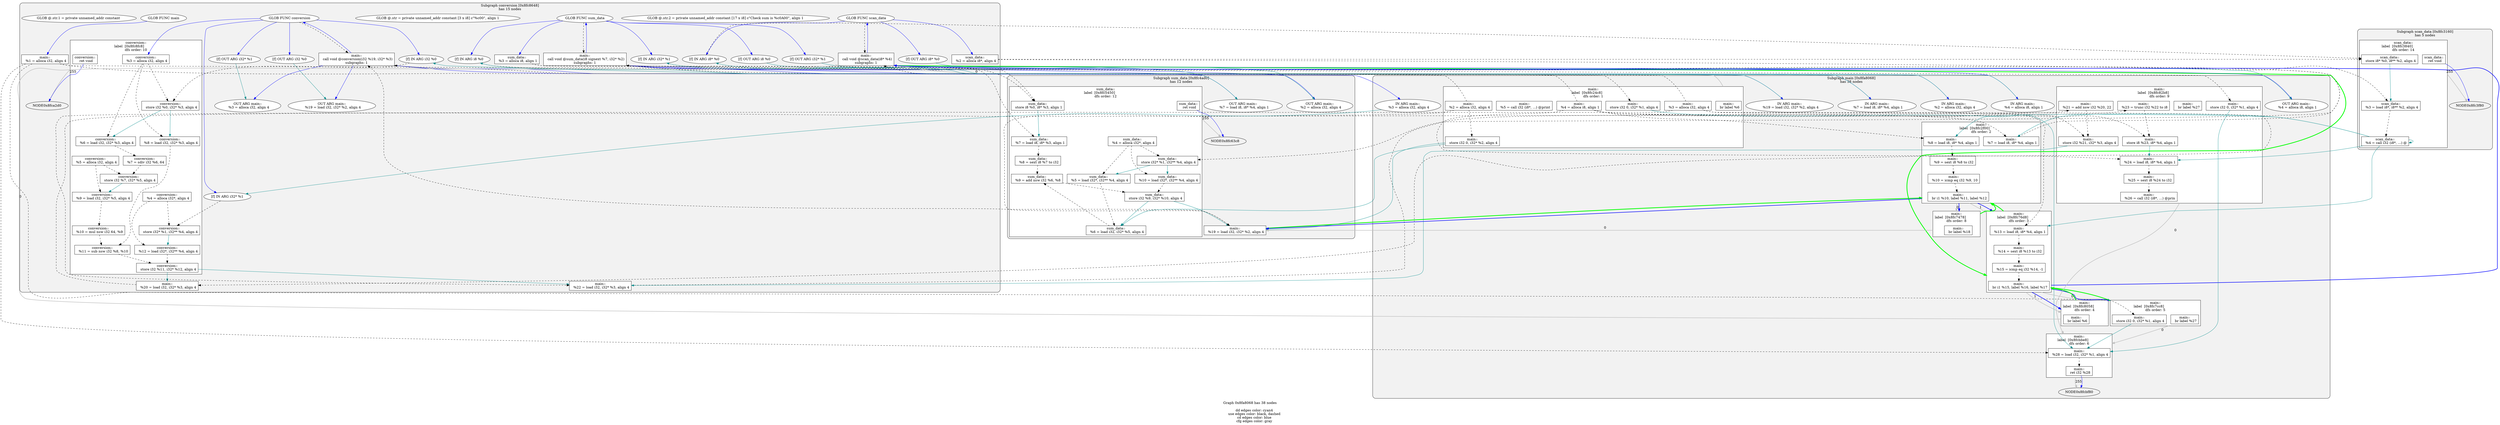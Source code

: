 digraph "DependenceGraph" {
	compound=true label="Graph 0x8fa8068 has 38 nodes\n
	dd edges color: cyan4
	use edges color: black, dashed
	cd edges color: blue
	cfg edges color: gray"

	/* subgraph 0x8fc8648 nodes */
	subgraph cluster_0x8fc8648 {
		style="filled, rounded" fillcolor=gray95
		label="Subgraph conversion [0x8fc8648]\nhas 15 nodes
"
		NODE0x8fc8a88 [label="[f] IN ARG i32 %0" style=filled fillcolor=white]
		/* -- node 0x8faa760
		 * ------------------------------------------- */
		/* DD edges */
		/* USE edges */
		NODE0x8fc8a88 -> NODE0x8fc9468 [color="black" rank=max style="dashed"]
		/* CD edges */
		/* ID edges */
		NODE0x8fc8b88 [label="[f] OUT ARG i32 %0" style=filled fillcolor=white]
		/* -- node 0x8faa760
		 * ------------------------------------------- */
		/* DD edges */
		NODE0x8fc8b88 -> NODE0x8fca958 [color="cyan4" rank=max]
		/* USE edges */
		/* CD edges */
		/* ID edges */
		NODE0x8fc8d28 [label="[f] IN ARG i32* %1" style=filled fillcolor=white]
		/* -- node 0x8faa778
		 * ------------------------------------------- */
		/* DD edges */
		/* USE edges */
		NODE0x8fc8d28 -> NODE0x8fc9598 [color="black" rank=max style="dashed"]
		/* CD edges */
		/* ID edges */
		NODE0x8fc8e28 [label="[f] OUT ARG i32* %1" style=filled fillcolor=white]
		/* -- node 0x8faa778
		 * ------------------------------------------- */
		/* DD edges */
		NODE0x8fc8e28 -> NODE0x8fcac58 [color="cyan4" rank=max]
		/* USE edges */
		/* CD edges */
		/* ID edges */
		/* Basic Block conversion::
label  [0x8fc8fc8] */
		subgraph cluster_bb_0x8fc8fc8 {
			style=filled fillcolor=white
			label="conversion::
label  [0x8fc8fc8]		\ndfs order: 10"
			NODE0x8fc90d8 [shape=rect label="0x8faa814"]
			NODE0x8fc9208 [shape=rect label="0x8faa84c"]
			NODE0x8fc9338 [shape=rect label="0x8faa884"]
			NODE0x8fc9468 [shape=rect label="0x8faa8c8"]
			NODE0x8fc9598 [shape=rect label="0x8faa908"]
			NODE0x8fc96c8 [shape=rect label="0x8faa93c"]
			NODE0x8fc97f8 [shape=rect label="0x8faa980"]
			NODE0x8fc9928 [shape=rect label="0x8faa9c0"]
			NODE0x8fc9a58 [shape=rect label="0x8faa9f4"]
			NODE0x8fc9b88 [shape=rect label="0x8faaa2c"]
			NODE0x8fc9cb8 [shape=rect label="0x8faaa70"]
			NODE0x8fc9de8 [shape=rect label="0x8faaab0"]
			NODE0x8fc9f18 [shape=rect label="0x8faaae4"]
			NODE0x8fca048 [shape=rect label="0x8faab28"]
			NODE0x8fca178 [shape=rect label="0x8faa7c0"]
		} /* cluster_bb_0x8fc8fc8 */

	NODE0x8fca178 -> NODE0x8fca2d0 [penwidth=2 label="255"  ltail=cluster_bb_0x8fc8fc8  lhead=cluster_bb_0x8fca3d0  color="gray"]
		NODE0x8fca178 [label="conversion::
  ret void" style=filled fillcolor=white]
		/* -- node 0x8faa7c0
		 * ------------------------------------------- */
		/* DD edges */
		/* USE edges */
		/* CD edges */
		NODE0x8fca178 -> NODE0x8fca2d0 [color="blue"]
		/* ID edges */
		NODE0x8fc90d8 [label="conversion::
  %3 = alloca i32, align 4" style=filled fillcolor=white]
		/* -- node 0x8faa814
		 * ------------------------------------------- */
		/* DD edges */
		/* USE edges */
		NODE0x8fc90d8 -> NODE0x8fc9468 [color="black" rank=max style="dashed"]
		NODE0x8fc90d8 -> NODE0x8fc96c8 [color="black" rank=max style="dashed"]
		NODE0x8fc90d8 -> NODE0x8fc9a58 [color="black" rank=max style="dashed"]
		/* CD edges */
		/* ID edges */
		NODE0x8fc9208 [label="conversion::
  %4 = alloca i32*, align 4" style=filled fillcolor=white]
		/* -- node 0x8faa84c
		 * ------------------------------------------- */
		/* DD edges */
		/* USE edges */
		NODE0x8fc9208 -> NODE0x8fc9598 [color="black" rank=max style="dashed"]
		NODE0x8fc9208 -> NODE0x8fc9f18 [color="black" rank=max style="dashed"]
		/* CD edges */
		/* ID edges */
		NODE0x8fc9338 [label="conversion::
  %5 = alloca i32, align 4" style=filled fillcolor=white]
		/* -- node 0x8faa884
		 * ------------------------------------------- */
		/* DD edges */
		/* USE edges */
		NODE0x8fc9338 -> NODE0x8fc9928 [color="black" rank=max style="dashed"]
		NODE0x8fc9338 -> NODE0x8fc9b88 [color="black" rank=max style="dashed"]
		/* CD edges */
		/* ID edges */
		NODE0x8fc9468 [label="conversion::
  store i32 %0, i32* %3, align 4" style=filled fillcolor=white]
		/* -- node 0x8faa8c8
		 * ------------------------------------------- */
		/* DD edges */
		NODE0x8fc9468 -> NODE0x8fc96c8 [color="cyan4" rank=max]
		NODE0x8fc9468 -> NODE0x8fc9a58 [color="cyan4" rank=max]
		/* USE edges */
		/* CD edges */
		/* ID edges */
		NODE0x8fc9598 [label="conversion::
  store i32* %1, i32** %4, align 4" style=filled fillcolor=white]
		/* -- node 0x8faa908
		 * ------------------------------------------- */
		/* DD edges */
		NODE0x8fc9598 -> NODE0x8fc9f18 [color="cyan4" rank=max]
		/* USE edges */
		/* CD edges */
		/* ID edges */
		NODE0x8fc96c8 [label="conversion::
  %6 = load i32, i32* %3, align 4" style=filled fillcolor=white]
		/* -- node 0x8faa93c
		 * ------------------------------------------- */
		/* DD edges */
		/* USE edges */
		NODE0x8fc96c8 -> NODE0x8fc97f8 [color="black" rank=max style="dashed"]
		/* CD edges */
		/* ID edges */
		NODE0x8fc97f8 [label="conversion::
  %7 = sdiv i32 %6, 64" style=filled fillcolor=white]
		/* -- node 0x8faa980
		 * ------------------------------------------- */
		/* DD edges */
		/* USE edges */
		NODE0x8fc97f8 -> NODE0x8fc9928 [color="black" rank=max style="dashed"]
		/* CD edges */
		/* ID edges */
		NODE0x8fc9928 [label="conversion::
  store i32 %7, i32* %5, align 4" style=filled fillcolor=white]
		/* -- node 0x8faa9c0
		 * ------------------------------------------- */
		/* DD edges */
		NODE0x8fc9928 -> NODE0x8fc9b88 [color="cyan4" rank=max]
		/* USE edges */
		/* CD edges */
		/* ID edges */
		NODE0x8fc9a58 [label="conversion::
  %8 = load i32, i32* %3, align 4" style=filled fillcolor=white]
		/* -- node 0x8faa9f4
		 * ------------------------------------------- */
		/* DD edges */
		/* USE edges */
		NODE0x8fc9a58 -> NODE0x8fc9de8 [color="black" rank=max style="dashed"]
		/* CD edges */
		/* ID edges */
		NODE0x8fc9b88 [label="conversion::
  %9 = load i32, i32* %5, align 4" style=filled fillcolor=white]
		/* -- node 0x8faaa2c
		 * ------------------------------------------- */
		/* DD edges */
		/* USE edges */
		NODE0x8fc9b88 -> NODE0x8fc9cb8 [color="black" rank=max style="dashed"]
		/* CD edges */
		/* ID edges */
		NODE0x8fc9cb8 [label="conversion::
  %10 = mul nsw i32 64, %9" style=filled fillcolor=white]
		/* -- node 0x8faaa70
		 * ------------------------------------------- */
		/* DD edges */
		/* USE edges */
		NODE0x8fc9cb8 -> NODE0x8fc9de8 [color="black" rank=max style="dashed"]
		/* CD edges */
		/* ID edges */
		NODE0x8fc9de8 [label="conversion::
  %11 = sub nsw i32 %8, %10" style=filled fillcolor=white]
		/* -- node 0x8faaab0
		 * ------------------------------------------- */
		/* DD edges */
		/* USE edges */
		NODE0x8fc9de8 -> NODE0x8fca048 [color="black" rank=max style="dashed"]
		/* CD edges */
		/* ID edges */
		NODE0x8fc9f18 [label="conversion::
  %12 = load i32*, i32** %4, align 4" style=filled fillcolor=white]
		/* -- node 0x8faaae4
		 * ------------------------------------------- */
		/* DD edges */
		/* USE edges */
		NODE0x8fc9f18 -> NODE0x8fca048 [color="black" rank=max style="dashed"]
		/* CD edges */
		/* ID edges */
		NODE0x8fca048 [label="conversion::
  store i32 %11, i32* %12, align 4" style=filled fillcolor=white]
		/* -- node 0x8faab28
		 * ------------------------------------------- */
		/* DD edges */
		NODE0x8fca048 -> NODE0x8fcaea0 [color="cyan4" rank=max]
		NODE0x8fca048 -> NODE0x8fcb230 [color="cyan4" rank=max]
		/* USE edges */
		/* CD edges */
		/* ID edges */
		NODE0x8fc8720 [label="GLOB FUNC conversion" style=filled fillcolor=white]
		/* -- node 0x8fa3a44
		 * ------------------------------------------- */
		/* DD edges */
		/* USE edges */
		NODE0x8fc8720 -> NODE0x8fc84f8 [color="black" rank=max style="dashed"]
		/* CD edges */
		NODE0x8fc8720 -> NODE0x8fc8a88 [color="blue"]
		NODE0x8fc8720 -> NODE0x8fc8b88 [color="blue"]
		NODE0x8fc8720 -> NODE0x8fc8d28 [color="blue"]
		NODE0x8fc8720 -> NODE0x8fc8e28 [color="blue"]
		NODE0x8fc8720 -> NODE0x8fc90d8 [color="blue"]
		/* ID edges */
		NODE0x8fc22c8 [label="GLOB @.str.2 = private unnamed_addr constant [17 x i8] c\"Check sum is %c\0A\00\", align 1" style=filled fillcolor=white]
		/* -- node 0x8fa5dac
		 * ------------------------------------------- */
		/* DD edges */
		/* USE edges */
		/* CD edges */
		/* ID edges */
		NODE0x8fc4ba8 [label="GLOB FUNC sum_data" style=filled fillcolor=white]
		/* -- node 0x8fa60bc
		 * ------------------------------------------- */
		/* DD edges */
		/* USE edges */
		NODE0x8fc4ba8 -> NODE0x8fc4980 [color="black" rank=max style="dashed"]
		/* CD edges */
		NODE0x8fc4ba8 -> NODE0x8fc4f10 [color="blue"]
		NODE0x8fc4ba8 -> NODE0x8fc5010 [color="blue"]
		NODE0x8fc4ba8 -> NODE0x8fc51b0 [color="blue"]
		NODE0x8fc4ba8 -> NODE0x8fc52b0 [color="blue"]
		NODE0x8fc4ba8 -> NODE0x8fc5560 [color="blue"]
		/* ID edges */
		NODE0x8fc1b60 [label="GLOB @.str = private unnamed_addr constant [3 x i8] c\"%c\00\", align 1" style=filled fillcolor=white]
		/* -- node 0x8fa616c
		 * ------------------------------------------- */
		/* DD edges */
		/* USE edges */
		/* CD edges */
		/* ID edges */
		NODE0x8fc23c8 [label="GLOB FUNC main" style=filled fillcolor=white]
		/* -- node 0x8fa7e0c
		 * ------------------------------------------- */
		/* DD edges */
		/* USE edges */
		/* CD edges */
		NODE0x8fc23c8 -> NODE0x8fc25d8 [color="blue"]
		/* ID edges */
		NODE0x8fc3238 [label="GLOB FUNC scan_data" style=filled fillcolor=white]
		/* -- node 0x8fa7fac
		 * ------------------------------------------- */
		/* DD edges */
		/* USE edges */
		NODE0x8fc3238 -> NODE0x8fc3010 [color="black" rank=max style="dashed"]
		/* CD edges */
		NODE0x8fc3238 -> NODE0x8fc35a0 [color="blue"]
		NODE0x8fc3238 -> NODE0x8fc36a0 [color="blue"]
		NODE0x8fc3238 -> NODE0x8fc3950 [color="blue"]
		/* ID edges */
		NODE0x8fc21c8 [label="GLOB @.str.1 = private unnamed_addr constant " style=filled fillcolor=white]
		/* -- node 0x8fa8dbc
		 * ------------------------------------------- */
		/* DD edges */
		/* USE edges */
		/* CD edges */
		/* ID edges */
	}
	/* subgraph 0x8fc4ad0 nodes */
	subgraph cluster_0x8fc4ad0 {
		style="filled, rounded" fillcolor=gray95
		label="Subgraph sum_data [0x8fc4ad0]\nhas 12 nodes
"
		NODE0x8fc4f10 [label="[f] IN ARG i8 %0" style=filled fillcolor=white]
		/* -- node 0x8fa9dd8
		 * ------------------------------------------- */
		/* DD edges */
		/* USE edges */
		NODE0x8fc4f10 -> NODE0x8fc57c0 [color="black" rank=max style="dashed"]
		/* CD edges */
		/* ID edges */
		NODE0x8fc5010 [label="[f] OUT ARG i8 %0" style=filled fillcolor=white]
		/* -- node 0x8fa9dd8
		 * ------------------------------------------- */
		/* DD edges */
		NODE0x8fc5010 -> NODE0x8fc6a50 [color="cyan4" rank=max]
		/* USE edges */
		/* CD edges */
		/* ID edges */
		NODE0x8fc51b0 [label="[f] IN ARG i32* %1" style=filled fillcolor=white]
		/* -- node 0x8fa9df0
		 * ------------------------------------------- */
		/* DD edges */
		/* USE edges */
		NODE0x8fc51b0 -> NODE0x8fc58f0 [color="black" rank=max style="dashed"]
		/* CD edges */
		/* ID edges */
		NODE0x8fc52b0 [label="[f] OUT ARG i32* %1" style=filled fillcolor=white]
		/* -- node 0x8fa9df0
		 * ------------------------------------------- */
		/* DD edges */
		NODE0x8fc52b0 -> NODE0x8fc6d50 [color="cyan4" rank=max]
		/* USE edges */
		/* CD edges */
		/* ID edges */
		/* Basic Block sum_data::
label  [0x8fc5450] */
		subgraph cluster_bb_0x8fc5450 {
			style=filled fillcolor=white
			label="sum_data::
label  [0x8fc5450]		\ndfs order: 12"
			NODE0x8fc5560 [shape=rect label="0x8fa9e44"]
			NODE0x8fc5690 [shape=rect label="0x8fa9e7c"]
			NODE0x8fc57c0 [shape=rect label="0x8faa570"]
			NODE0x8fc58f0 [shape=rect label="0x8faa5b0"]
			NODE0x8fc5a20 [shape=rect label="0x8faa5e4"]
			NODE0x8fc5b50 [shape=rect label="0x8faa61c"]
			NODE0x8fc5c80 [shape=rect label="0x8faa654"]
			NODE0x8fc5db0 [shape=rect label="0x8fa9eb4"]
			NODE0x8fc5ee0 [shape=rect label="0x8faa698"]
			NODE0x8fc6010 [shape=rect label="0x8faa6cc"]
			NODE0x8fc6140 [shape=rect label="0x8faa710"]
			NODE0x8fc6270 [shape=rect label="0x8faa738"]
		} /* cluster_bb_0x8fc5450 */

	NODE0x8fc6270 -> NODE0x8fc63c8 [penwidth=2 label="255"  ltail=cluster_bb_0x8fc5450  lhead=cluster_bb_0x8fc64c8  color="gray"]
		NODE0x8fc5560 [label="sum_data::
  %3 = alloca i8, align 1" style=filled fillcolor=white]
		/* -- node 0x8fa9e44
		 * ------------------------------------------- */
		/* DD edges */
		/* USE edges */
		NODE0x8fc5560 -> NODE0x8fc57c0 [color="black" rank=max style="dashed"]
		NODE0x8fc5560 -> NODE0x8fc5c80 [color="black" rank=max style="dashed"]
		/* CD edges */
		/* ID edges */
		NODE0x8fc5690 [label="sum_data::
  %4 = alloca i32*, align 4" style=filled fillcolor=white]
		/* -- node 0x8fa9e7c
		 * ------------------------------------------- */
		/* DD edges */
		/* USE edges */
		NODE0x8fc5690 -> NODE0x8fc58f0 [color="black" rank=max style="dashed"]
		NODE0x8fc5690 -> NODE0x8fc5a20 [color="black" rank=max style="dashed"]
		NODE0x8fc5690 -> NODE0x8fc6010 [color="black" rank=max style="dashed"]
		/* CD edges */
		/* ID edges */
		NODE0x8fc5db0 [label="sum_data::
  %8 = sext i8 %7 to i32" style=filled fillcolor=white]
		/* -- node 0x8fa9eb4
		 * ------------------------------------------- */
		/* DD edges */
		/* USE edges */
		NODE0x8fc5db0 -> NODE0x8fc5ee0 [color="black" rank=max style="dashed"]
		/* CD edges */
		/* ID edges */
		NODE0x8fc57c0 [label="sum_data::
  store i8 %0, i8* %3, align 1" style=filled fillcolor=white]
		/* -- node 0x8faa570
		 * ------------------------------------------- */
		/* DD edges */
		NODE0x8fc57c0 -> NODE0x8fc5c80 [color="cyan4" rank=max]
		/* USE edges */
		/* CD edges */
		/* ID edges */
		NODE0x8fc58f0 [label="sum_data::
  store i32* %1, i32** %4, align 4" style=filled fillcolor=white]
		/* -- node 0x8faa5b0
		 * ------------------------------------------- */
		/* DD edges */
		NODE0x8fc58f0 -> NODE0x8fc5a20 [color="cyan4" rank=max]
		NODE0x8fc58f0 -> NODE0x8fc6010 [color="cyan4" rank=max]
		/* USE edges */
		/* CD edges */
		/* ID edges */
		NODE0x8fc5a20 [label="sum_data::
  %5 = load i32*, i32** %4, align 4" style=filled fillcolor=white]
		/* -- node 0x8faa5e4
		 * ------------------------------------------- */
		/* DD edges */
		/* USE edges */
		NODE0x8fc5a20 -> NODE0x8fc5b50 [color="black" rank=max style="dashed"]
		/* CD edges */
		/* ID edges */
		NODE0x8fc5b50 [label="sum_data::
  %6 = load i32, i32* %5, align 4" style=filled fillcolor=white]
		/* -- node 0x8faa61c
		 * ------------------------------------------- */
		/* DD edges */
		/* USE edges */
		NODE0x8fc5b50 -> NODE0x8fc5ee0 [color="black" rank=max style="dashed"]
		/* CD edges */
		/* ID edges */
		NODE0x8fc5c80 [label="sum_data::
  %7 = load i8, i8* %3, align 1" style=filled fillcolor=white]
		/* -- node 0x8faa654
		 * ------------------------------------------- */
		/* DD edges */
		/* USE edges */
		NODE0x8fc5c80 -> NODE0x8fc5db0 [color="black" rank=max style="dashed"]
		/* CD edges */
		/* ID edges */
		NODE0x8fc5ee0 [label="sum_data::
  %9 = add nsw i32 %6, %8" style=filled fillcolor=white]
		/* -- node 0x8faa698
		 * ------------------------------------------- */
		/* DD edges */
		/* USE edges */
		NODE0x8fc5ee0 -> NODE0x8fc6140 [color="black" rank=max style="dashed"]
		/* CD edges */
		/* ID edges */
		NODE0x8fc6010 [label="sum_data::
  %10 = load i32*, i32** %4, align 4" style=filled fillcolor=white]
		/* -- node 0x8faa6cc
		 * ------------------------------------------- */
		/* DD edges */
		/* USE edges */
		NODE0x8fc6010 -> NODE0x8fc6140 [color="black" rank=max style="dashed"]
		/* CD edges */
		/* ID edges */
		NODE0x8fc6140 [label="sum_data::
  store i32 %9, i32* %10, align 4" style=filled fillcolor=white]
		/* -- node 0x8faa710
		 * ------------------------------------------- */
		/* DD edges */
		NODE0x8fc6140 -> NODE0x8fc5b50 [color="cyan4" rank=max]
		NODE0x8fc6140 -> NODE0x8fc83c8 [color="cyan4" rank=max]
		/* USE edges */
		/* CD edges */
		/* ID edges */
		NODE0x8fc6270 [label="sum_data::
  ret void" style=filled fillcolor=white]
		/* -- node 0x8faa738
		 * ------------------------------------------- */
		/* DD edges */
		/* USE edges */
		/* CD edges */
		NODE0x8fc6270 -> NODE0x8fc63c8 [color="blue"]
		/* ID edges */
	}
	/* subgraph 0x8fa8068 nodes */
	subgraph cluster_0x8fa8068 {
		style="filled, rounded" fillcolor=gray95
		label="Subgraph main [0x8fa8068]\nhas 38 nodes
"
		/* Basic Block main::
label  [0x8fc24c8] */
		subgraph cluster_bb_0x8fc24c8 {
			style=filled fillcolor=white
			label="main::
label  [0x8fc24c8]		\ndfs order: 1"
			NODE0x8fc25d8 [shape=rect label="0x8fa85bc"]
			NODE0x8fc26d8 [shape=rect label="0x8fa85f4"]
			NODE0x8fc27f8 [shape=rect label="0x8fa862c"]
			NODE0x8fc2918 [shape=rect label="0x8fa8664"]
			NODE0x8fc2a38 [shape=rect label="0x8fa86a8"]
			NODE0x8fc2b58 [shape=rect label="0x8fa86e8"]
			NODE0x8fc2c78 [shape=rect label="0x8fa8728"]
			NODE0x8fc2db0 [shape=rect label="0x8fa8764"]
		} /* cluster_bb_0x8fc24c8 */

		/* Basic Block main::
label  [0x8fc2f00] */
		subgraph cluster_bb_0x8fc2f00 {
			style=filled fillcolor=white
			label="main::
label  [0x8fc2f00]		\ndfs order: 2"
			NODE0x8fc3010 [shape=rect label="0x8fa87a0"]
			NODE0x8fc4850 [shape=rect label="0x8fa87dc"]
			NODE0x8fc4980 [shape=rect label="0x8fa882c"]
			NODE0x8fc6f98 [shape=rect label="0x8fa8864"]
			NODE0x8fc70c8 [shape=rect label="0x8fa889c"]
			NODE0x8fc71f8 [shape=rect label="0x8fa88d8"]
			NODE0x8fc7328 [shape=rect label="0x8fa8924"]
		} /* cluster_bb_0x8fc2f00 */

		/* Basic Block main::
label  [0x8fc7478] */
		subgraph cluster_bb_0x8fc7478 {
			style=filled fillcolor=white
			label="main::
label  [0x8fc7478]		\ndfs order: 8"
			NODE0x8fc7588 [shape=rect label="0x8fa8954"]
		} /* cluster_bb_0x8fc7478 */

		/* Basic Block main::
label  [0x8fc76d8] */
		subgraph cluster_bb_0x8fc76d8 {
			style=filled fillcolor=white
			label="main::
label  [0x8fc76d8]		\ndfs order: 3"
			NODE0x8fc77e8 [shape=rect label="0x8fa8984"]
			NODE0x8fc7918 [shape=rect label="0x8fa89bc"]
			NODE0x8fc7a48 [shape=rect label="0x8fa89f8"]
			NODE0x8fc7b78 [shape=rect label="0x8fa8a44"]
		} /* cluster_bb_0x8fc76d8 */

		/* Basic Block main::
label  [0x8fc7cc8] */
		subgraph cluster_bb_0x8fc7cc8 {
			style=filled fillcolor=white
			label="main::
label  [0x8fc7cc8]		\ndfs order: 5"
			NODE0x8fc7dd8 [shape=rect label="0x8fa8a80"]
			NODE0x8fc7f08 [shape=rect label="0x8fa8ab4"]
		} /* cluster_bb_0x8fc7cc8 */

		/* Basic Block main::
label  [0x8fc8058] */
		subgraph cluster_bb_0x8fc8058 {
			style=filled fillcolor=white
			label="main::
label  [0x8fc8058]		\ndfs order: 4"
			NODE0x8fc8168 [shape=rect label="0x8fa8ae4"]
		} /* cluster_bb_0x8fc8058 */

		/* Basic Block main::
label  [0x8fc82b8] */
		subgraph cluster_bb_0x8fc82b8 {
			style=filled fillcolor=white
			label="main::
label  [0x8fc82b8]		\ndfs order: 9"
			NODE0x8fc83c8 [shape=rect label="0x8fa8b14"]
			NODE0x8fc84f8 [shape=rect label="0x8fa8b64"]
			NODE0x8fcaea0 [shape=rect label="0x8fa9d64"]
			NODE0x8fcafd0 [shape=rect label="0x8fa9da8"]
			NODE0x8fcb100 [shape=rect label="0x8fac5d0"]
			NODE0x8fcb230 [shape=rect label="0x8fac604"]
			NODE0x8fcb360 [shape=rect label="0x8fa903c"]
			NODE0x8fcb490 [shape=rect label="0x8facae8"]
			NODE0x8fcb5c0 [shape=rect label="0x8facb1c"]
			NODE0x8fcb6f0 [shape=rect label="0x8facb54"]
			NODE0x8fcb820 [shape=rect label="0x8facb9c"]
			NODE0x8fcb968 [shape=rect label="0x8facbe0"]
			NODE0x8fcba98 [shape=rect label="0x8facc14"]
		} /* cluster_bb_0x8fc82b8 */

		/* Basic Block main::
label  [0x8fcbbe8] */
		subgraph cluster_bb_0x8fcbbe8 {
			style=filled fillcolor=white
			label="main::
label  [0x8fcbbe8]		\ndfs order: 6"
			NODE0x8fcbcf8 [shape=rect label="0x8facc44"]
			NODE0x8fcbe28 [shape=rect label="0x8facc7c"]
		} /* cluster_bb_0x8fcbbe8 */

	NODE0x8fc2db0 -> NODE0x8fc3010 [penwidth=2 label="0"  ltail=cluster_bb_0x8fc24c8  lhead=cluster_bb_0x8fc2f00  color="gray"]
	NODE0x8fc7328 -> NODE0x8fc7588 [penwidth=2 label="0"  ltail=cluster_bb_0x8fc2f00  lhead=cluster_bb_0x8fc7478  color="gray"]
	NODE0x8fc7328 -> NODE0x8fc77e8 [penwidth=2 label="1"  ltail=cluster_bb_0x8fc2f00  lhead=cluster_bb_0x8fc76d8  color="gray"]
	NODE0x8fc7328 -> NODE0x8fc7588 [penwidth=2 color=blue  ltail=cluster_bb_0x8fc2f00  lhead=cluster_bb_0x8fc7478]
	NODE0x8fc7328 -> NODE0x8fc77e8 [penwidth=2 color=blue  ltail=cluster_bb_0x8fc2f00  lhead=cluster_bb_0x8fc76d8]
	NODE0x8fc7328 -> NODE0x8fc83c8 [penwidth=2 color=blue  ltail=cluster_bb_0x8fc2f00  lhead=cluster_bb_0x8fc82b8]
	/* post-dominance frontiers */
NODE0x8fc3010 -> NODE0x8fc7b78 [penwidth=3 color=green  ltail=cluster_bb_0x8fc2f00  lhead=cluster_bb_0x8fc76d8 constraint=false]
	NODE0x8fc7588 -> NODE0x8fc83c8 [penwidth=2 label="0"  ltail=cluster_bb_0x8fc7478  lhead=cluster_bb_0x8fc82b8  color="gray"]
	/* post-dominance frontiers */
NODE0x8fc7588 -> NODE0x8fc7328 [penwidth=3 color=green  ltail=cluster_bb_0x8fc7478  lhead=cluster_bb_0x8fc2f00 constraint=false]
	NODE0x8fc7b78 -> NODE0x8fc7dd8 [penwidth=2 label="0"  ltail=cluster_bb_0x8fc76d8  lhead=cluster_bb_0x8fc7cc8  color="gray"]
	NODE0x8fc7b78 -> NODE0x8fc8168 [penwidth=2 label="1"  ltail=cluster_bb_0x8fc76d8  lhead=cluster_bb_0x8fc8058  color="gray"]
	NODE0x8fc7b78 -> NODE0x8fc3010 [penwidth=2 color=blue  ltail=cluster_bb_0x8fc76d8  lhead=cluster_bb_0x8fc2f00]
	NODE0x8fc7b78 -> NODE0x8fc7dd8 [penwidth=2 color=blue  ltail=cluster_bb_0x8fc76d8  lhead=cluster_bb_0x8fc7cc8]
	NODE0x8fc7b78 -> NODE0x8fc8168 [penwidth=2 color=blue  ltail=cluster_bb_0x8fc76d8  lhead=cluster_bb_0x8fc8058]
	/* post-dominance frontiers */
NODE0x8fc77e8 -> NODE0x8fc7328 [penwidth=3 color=green  ltail=cluster_bb_0x8fc76d8  lhead=cluster_bb_0x8fc2f00 constraint=false]
	NODE0x8fc7f08 -> NODE0x8fcbcf8 [penwidth=2 label="0"  ltail=cluster_bb_0x8fc7cc8  lhead=cluster_bb_0x8fcbbe8  color="gray"]
	/* post-dominance frontiers */
NODE0x8fc7dd8 -> NODE0x8fc7b78 [penwidth=3 color=green  ltail=cluster_bb_0x8fc7cc8  lhead=cluster_bb_0x8fc76d8 constraint=false]
	NODE0x8fc8168 -> NODE0x8fc3010 [penwidth=2 label="0"  ltail=cluster_bb_0x8fc8058  lhead=cluster_bb_0x8fc2f00  color="gray"]
	/* post-dominance frontiers */
NODE0x8fc8168 -> NODE0x8fc7b78 [penwidth=3 color=green  ltail=cluster_bb_0x8fc8058  lhead=cluster_bb_0x8fc76d8 constraint=false]
	NODE0x8fcba98 -> NODE0x8fcbcf8 [penwidth=2 label="0"  ltail=cluster_bb_0x8fc82b8  lhead=cluster_bb_0x8fcbbe8  color="gray"]
	/* post-dominance frontiers */
NODE0x8fc83c8 -> NODE0x8fc7328 [penwidth=3 color=green  ltail=cluster_bb_0x8fc82b8  lhead=cluster_bb_0x8fc2f00 constraint=false]
	NODE0x8fcbe28 -> NODE0x8fcbf80 [penwidth=2 label="255"  ltail=cluster_bb_0x8fcbbe8  lhead=cluster_bb_0x8fcc080  color="gray"]
		NODE0x8fc25d8 [label="main::
  %1 = alloca i32, align 4" style=filled fillcolor=white]
		/* -- node 0x8fa85bc
		 * ------------------------------------------- */
		/* DD edges */
		/* USE edges */
		NODE0x8fc25d8 -> NODE0x8fc2a38 [color="black" rank=max style="dashed"]
		NODE0x8fc25d8 -> NODE0x8fc7dd8 [color="black" rank=max style="dashed"]
		NODE0x8fc25d8 -> NODE0x8fcb968 [color="black" rank=max style="dashed"]
		NODE0x8fc25d8 -> NODE0x8fcbcf8 [color="black" rank=max style="dashed"]
		/* CD edges */
		/* ID edges */
		NODE0x8fc26d8 [label="main::
  %2 = alloca i32, align 4" style=filled fillcolor=white]
		/* -- node 0x8fa85f4
		 * ------------------------------------------- */
		/* DD edges */
		/* USE edges */
		NODE0x8fc26d8 -> NODE0x8fc2b58 [color="black" rank=max style="dashed"]
		NODE0x8fc26d8 -> NODE0x8fc4980 [color="black" rank=max style="dashed"]
		NODE0x8fc26d8 -> NODE0x8fc83c8 [color="black" rank=max style="dashed"]
		/* CD edges */
		/* ID edges */
		NODE0x8fc27f8 [label="main::
  %3 = alloca i32, align 4" style=filled fillcolor=white]
		/* -- node 0x8fa862c
		 * ------------------------------------------- */
		/* DD edges */
		/* USE edges */
		NODE0x8fc27f8 -> NODE0x8fc84f8 [color="black" rank=max style="dashed"]
		NODE0x8fc27f8 -> NODE0x8fcaea0 [color="black" rank=max style="dashed"]
		NODE0x8fc27f8 -> NODE0x8fcb100 [color="black" rank=max style="dashed"]
		NODE0x8fc27f8 -> NODE0x8fcb230 [color="black" rank=max style="dashed"]
		/* CD edges */
		/* ID edges */
		NODE0x8fc2918 [label="main::
  %4 = alloca i8, align 1" style=filled fillcolor=white]
		/* -- node 0x8fa8664
		 * ------------------------------------------- */
		/* DD edges */
		/* USE edges */
		NODE0x8fc2918 -> NODE0x8fc3010 [color="black" rank=max style="dashed"]
		NODE0x8fc2918 -> NODE0x8fc4850 [color="black" rank=max style="dashed"]
		NODE0x8fc2918 -> NODE0x8fc6f98 [color="black" rank=max style="dashed"]
		NODE0x8fc2918 -> NODE0x8fc77e8 [color="black" rank=max style="dashed"]
		NODE0x8fc2918 -> NODE0x8fcb490 [color="black" rank=max style="dashed"]
		NODE0x8fc2918 -> NODE0x8fcb5c0 [color="black" rank=max style="dashed"]
		/* CD edges */
		/* ID edges */
		NODE0x8fc2a38 [label="main::
  store i32 0, i32* %1, align 4" style=filled fillcolor=white]
		/* -- node 0x8fa86a8
		 * ------------------------------------------- */
		/* DD edges */
		NODE0x8fc2a38 -> NODE0x8fcbcf8 [color="cyan4" rank=max]
		/* USE edges */
		/* CD edges */
		/* ID edges */
		NODE0x8fc2b58 [label="main::
  store i32 0, i32* %2, align 4" style=filled fillcolor=white]
		/* -- node 0x8fa86e8
		 * ------------------------------------------- */
		/* DD edges */
		NODE0x8fc2b58 -> NODE0x8fc5b50 [color="cyan4" rank=max]
		NODE0x8fc2b58 -> NODE0x8fc83c8 [color="cyan4" rank=max]
		/* USE edges */
		/* CD edges */
		/* ID edges */
		NODE0x8fc2c78 [label="main::
  %5 = call i32 (i8*, ...) @print" style=filled fillcolor=white]
		/* -- node 0x8fa8728
		 * ------------------------------------------- */
		/* DD edges */
		/* USE edges */
		/* CD edges */
		/* ID edges */
		NODE0x8fc2db0 [label="main::
  br label %6" style=filled fillcolor=white]
		/* -- node 0x8fa8764
		 * ------------------------------------------- */
		/* DD edges */
		/* USE edges */
		/* CD edges */
		/* ID edges */
		NODE0x8fc3010 [label="main::
  call void @scan_data(i8* %4)\nsubgraphs: 1" style=filled fillcolor=white]
		NODE0x8fc4508 [label="IN ARG main::
  %4 = alloca i8, align 1" style=filled fillcolor=white]
		/* -- node 0x8fa8664
		 * ------------------------------------------- */
		/* DD edges */
		NODE0x8fc4508 -> NODE0x8fc35a0 [color="cyan4" rank=max]
		/* USE edges */
		/* CD edges */
		/* ID edges */
		NODE0x8fc4608 [label="OUT ARG main::
  %4 = alloca i8, align 1" style=filled fillcolor=white]
		/* -- node 0x8fa8664
		 * ------------------------------------------- */
		/* DD edges */
		/* USE edges */
		/* CD edges */
		/* ID edges */
		/* -- node 0x8fa87a0
		 * ------------------------------------------- */
		/* DD edges */
		/* USE edges */
		/* CD edges */
		NODE0x8fc3010 -> NODE0x8fc3238 [color="blue"]
		NODE0x8fc3010 -> NODE0x8fc4508 [color="blue"]
		NODE0x8fc3010 -> NODE0x8fc4608 [color="blue"]
		/* ID edges */
		NODE0x8fc4850 [label="main::
  %7 = load i8, i8* %4, align 1" style=filled fillcolor=white]
		/* -- node 0x8fa87dc
		 * ------------------------------------------- */
		/* DD edges */
		/* USE edges */
		NODE0x8fc4850 -> NODE0x8fc4980 [color="black" rank=max style="dashed"]
		/* CD edges */
		/* ID edges */
		NODE0x8fc4980 [label="main::
  call void @sum_data(i8 signext %7, i32* %2)\nsubgraphs: 1" style=filled fillcolor=white]
		NODE0x8fc6c50 [label="IN ARG main::
  %2 = alloca i32, align 4" style=filled fillcolor=white]
		/* -- node 0x8fa85f4
		 * ------------------------------------------- */
		/* DD edges */
		NODE0x8fc6c50 -> NODE0x8fc51b0 [color="cyan4" rank=max]
		/* USE edges */
		/* CD edges */
		/* ID edges */
		NODE0x8fc6d50 [label="OUT ARG main::
  %2 = alloca i32, align 4" style=filled fillcolor=white]
		/* -- node 0x8fa85f4
		 * ------------------------------------------- */
		/* DD edges */
		/* USE edges */
		/* CD edges */
		/* ID edges */
		NODE0x8fc6950 [label="IN ARG main::
  %7 = load i8, i8* %4, align 1" style=filled fillcolor=white]
		/* -- node 0x8fa87dc
		 * ------------------------------------------- */
		/* DD edges */
		NODE0x8fc6950 -> NODE0x8fc4f10 [color="cyan4" rank=max]
		/* USE edges */
		/* CD edges */
		/* ID edges */
		NODE0x8fc6a50 [label="OUT ARG main::
  %7 = load i8, i8* %4, align 1" style=filled fillcolor=white]
		/* -- node 0x8fa87dc
		 * ------------------------------------------- */
		/* DD edges */
		/* USE edges */
		/* CD edges */
		/* ID edges */
		/* -- node 0x8fa882c
		 * ------------------------------------------- */
		/* DD edges */
		/* USE edges */
		/* CD edges */
		NODE0x8fc4980 -> NODE0x8fc4ba8 [color="blue"]
		NODE0x8fc4980 -> NODE0x8fc6950 [color="blue"]
		NODE0x8fc4980 -> NODE0x8fc6a50 [color="blue"]
		NODE0x8fc4980 -> NODE0x8fc6c50 [color="blue"]
		NODE0x8fc4980 -> NODE0x8fc6d50 [color="blue"]
		/* ID edges */
		NODE0x8fc6f98 [label="main::
  %8 = load i8, i8* %4, align 1" style=filled fillcolor=white]
		/* -- node 0x8fa8864
		 * ------------------------------------------- */
		/* DD edges */
		/* USE edges */
		NODE0x8fc6f98 -> NODE0x8fc70c8 [color="black" rank=max style="dashed"]
		/* CD edges */
		/* ID edges */
		NODE0x8fc70c8 [label="main::
  %9 = sext i8 %8 to i32" style=filled fillcolor=white]
		/* -- node 0x8fa889c
		 * ------------------------------------------- */
		/* DD edges */
		/* USE edges */
		NODE0x8fc70c8 -> NODE0x8fc71f8 [color="black" rank=max style="dashed"]
		/* CD edges */
		/* ID edges */
		NODE0x8fc71f8 [label="main::
  %10 = icmp eq i32 %9, 10" style=filled fillcolor=white]
		/* -- node 0x8fa88d8
		 * ------------------------------------------- */
		/* DD edges */
		/* USE edges */
		NODE0x8fc71f8 -> NODE0x8fc7328 [color="black" rank=max style="dashed"]
		/* CD edges */
		/* ID edges */
		NODE0x8fc7328 [label="main::
  br i1 %10, label %11, label %12" style=filled fillcolor=white]
		/* -- node 0x8fa8924
		 * ------------------------------------------- */
		/* DD edges */
		/* USE edges */
		/* CD edges */
		/* ID edges */
		NODE0x8fc7588 [label="main::
  br label %18" style=filled fillcolor=white]
		/* -- node 0x8fa8954
		 * ------------------------------------------- */
		/* DD edges */
		/* USE edges */
		/* CD edges */
		/* ID edges */
		NODE0x8fc77e8 [label="main::
  %13 = load i8, i8* %4, align 1" style=filled fillcolor=white]
		/* -- node 0x8fa8984
		 * ------------------------------------------- */
		/* DD edges */
		/* USE edges */
		NODE0x8fc77e8 -> NODE0x8fc7918 [color="black" rank=max style="dashed"]
		/* CD edges */
		/* ID edges */
		NODE0x8fc7918 [label="main::
  %14 = sext i8 %13 to i32" style=filled fillcolor=white]
		/* -- node 0x8fa89bc
		 * ------------------------------------------- */
		/* DD edges */
		/* USE edges */
		NODE0x8fc7918 -> NODE0x8fc7a48 [color="black" rank=max style="dashed"]
		/* CD edges */
		/* ID edges */
		NODE0x8fc7a48 [label="main::
  %15 = icmp eq i32 %14, -1" style=filled fillcolor=white]
		/* -- node 0x8fa89f8
		 * ------------------------------------------- */
		/* DD edges */
		/* USE edges */
		NODE0x8fc7a48 -> NODE0x8fc7b78 [color="black" rank=max style="dashed"]
		/* CD edges */
		/* ID edges */
		NODE0x8fc7b78 [label="main::
  br i1 %15, label %16, label %17" style=filled fillcolor=white]
		/* -- node 0x8fa8a44
		 * ------------------------------------------- */
		/* DD edges */
		/* USE edges */
		/* CD edges */
		/* ID edges */
		NODE0x8fc7dd8 [label="main::
  store i32 0, i32* %1, align 4" style=filled fillcolor=white]
		/* -- node 0x8fa8a80
		 * ------------------------------------------- */
		/* DD edges */
		NODE0x8fc7dd8 -> NODE0x8fcbcf8 [color="cyan4" rank=max]
		/* USE edges */
		/* CD edges */
		/* ID edges */
		NODE0x8fc7f08 [label="main::
  br label %27" style=filled fillcolor=white]
		/* -- node 0x8fa8ab4
		 * ------------------------------------------- */
		/* DD edges */
		/* USE edges */
		/* CD edges */
		/* ID edges */
		NODE0x8fc8168 [label="main::
  br label %6" style=filled fillcolor=white]
		/* -- node 0x8fa8ae4
		 * ------------------------------------------- */
		/* DD edges */
		/* USE edges */
		/* CD edges */
		/* ID edges */
		NODE0x8fc83c8 [label="main::
  %19 = load i32, i32* %2, align 4" style=filled fillcolor=white]
		/* -- node 0x8fa8b14
		 * ------------------------------------------- */
		/* DD edges */
		/* USE edges */
		NODE0x8fc83c8 -> NODE0x8fc84f8 [color="black" rank=max style="dashed"]
		/* CD edges */
		/* ID edges */
		NODE0x8fc84f8 [label="main::
  call void @conversion(i32 %19, i32* %3)\nsubgraphs: 1" style=filled fillcolor=white]
		NODE0x8fcab58 [label="IN ARG main::
  %3 = alloca i32, align 4" style=filled fillcolor=white]
		/* -- node 0x8fa862c
		 * ------------------------------------------- */
		/* DD edges */
		NODE0x8fcab58 -> NODE0x8fc8d28 [color="cyan4" rank=max]
		/* USE edges */
		/* CD edges */
		/* ID edges */
		NODE0x8fcac58 [label="OUT ARG main::
  %3 = alloca i32, align 4" style=filled fillcolor=white]
		/* -- node 0x8fa862c
		 * ------------------------------------------- */
		/* DD edges */
		/* USE edges */
		/* CD edges */
		/* ID edges */
		NODE0x8fca858 [label="IN ARG main::
  %19 = load i32, i32* %2, align 4" style=filled fillcolor=white]
		/* -- node 0x8fa8b14
		 * ------------------------------------------- */
		/* DD edges */
		NODE0x8fca858 -> NODE0x8fc8a88 [color="cyan4" rank=max]
		/* USE edges */
		/* CD edges */
		/* ID edges */
		NODE0x8fca958 [label="OUT ARG main::
  %19 = load i32, i32* %2, align 4" style=filled fillcolor=white]
		/* -- node 0x8fa8b14
		 * ------------------------------------------- */
		/* DD edges */
		/* USE edges */
		/* CD edges */
		/* ID edges */
		/* -- node 0x8fa8b64
		 * ------------------------------------------- */
		/* DD edges */
		/* USE edges */
		/* CD edges */
		NODE0x8fc84f8 -> NODE0x8fc8720 [color="blue"]
		NODE0x8fc84f8 -> NODE0x8fca858 [color="blue"]
		NODE0x8fc84f8 -> NODE0x8fca958 [color="blue"]
		NODE0x8fc84f8 -> NODE0x8fcab58 [color="blue"]
		NODE0x8fc84f8 -> NODE0x8fcac58 [color="blue"]
		/* ID edges */
		NODE0x8fcb360 [label="main::
  %23 = trunc i32 %22 to i8" style=filled fillcolor=white]
		/* -- node 0x8fa903c
		 * ------------------------------------------- */
		/* DD edges */
		/* USE edges */
		NODE0x8fcb360 -> NODE0x8fcb490 [color="black" rank=max style="dashed"]
		/* CD edges */
		/* ID edges */
		NODE0x8fcaea0 [label="main::
  %20 = load i32, i32* %3, align 4" style=filled fillcolor=white]
		/* -- node 0x8fa9d64
		 * ------------------------------------------- */
		/* DD edges */
		/* USE edges */
		NODE0x8fcaea0 -> NODE0x8fcafd0 [color="black" rank=max style="dashed"]
		/* CD edges */
		/* ID edges */
		NODE0x8fcafd0 [label="main::
  %21 = add nsw i32 %20, 22" style=filled fillcolor=white]
		/* -- node 0x8fa9da8
		 * ------------------------------------------- */
		/* DD edges */
		/* USE edges */
		NODE0x8fcafd0 -> NODE0x8fcb100 [color="black" rank=max style="dashed"]
		/* CD edges */
		/* ID edges */
		NODE0x8fcb100 [label="main::
  store i32 %21, i32* %3, align 4" style=filled fillcolor=white]
		/* -- node 0x8fac5d0
		 * ------------------------------------------- */
		/* DD edges */
		NODE0x8fcb100 -> NODE0x8fcb230 [color="cyan4" rank=max]
		/* USE edges */
		/* CD edges */
		/* ID edges */
		NODE0x8fcb230 [label="main::
  %22 = load i32, i32* %3, align 4" style=filled fillcolor=white]
		/* -- node 0x8fac604
		 * ------------------------------------------- */
		/* DD edges */
		/* USE edges */
		NODE0x8fcb230 -> NODE0x8fcb360 [color="black" rank=max style="dashed"]
		/* CD edges */
		/* ID edges */
		NODE0x8fcb490 [label="main::
  store i8 %23, i8* %4, align 1" style=filled fillcolor=white]
		/* -- node 0x8facae8
		 * ------------------------------------------- */
		/* DD edges */
		NODE0x8fcb490 -> NODE0x8fcb5c0 [color="cyan4" rank=max]
		/* USE edges */
		/* CD edges */
		/* ID edges */
		NODE0x8fcb5c0 [label="main::
  %24 = load i8, i8* %4, align 1" style=filled fillcolor=white]
		/* -- node 0x8facb1c
		 * ------------------------------------------- */
		/* DD edges */
		/* USE edges */
		NODE0x8fcb5c0 -> NODE0x8fcb6f0 [color="black" rank=max style="dashed"]
		/* CD edges */
		/* ID edges */
		NODE0x8fcb6f0 [label="main::
  %25 = sext i8 %24 to i32" style=filled fillcolor=white]
		/* -- node 0x8facb54
		 * ------------------------------------------- */
		/* DD edges */
		/* USE edges */
		NODE0x8fcb6f0 -> NODE0x8fcb820 [color="black" rank=max style="dashed"]
		/* CD edges */
		/* ID edges */
		NODE0x8fcb820 [label="main::
  %26 = call i32 (i8*, ...) @prin" style=filled fillcolor=white]
		/* -- node 0x8facb9c
		 * ------------------------------------------- */
		/* DD edges */
		/* USE edges */
		/* CD edges */
		/* ID edges */
		NODE0x8fcb968 [label="main::
  store i32 0, i32* %1, align 4" style=filled fillcolor=white]
		/* -- node 0x8facbe0
		 * ------------------------------------------- */
		/* DD edges */
		NODE0x8fcb968 -> NODE0x8fcbcf8 [color="cyan4" rank=max]
		/* USE edges */
		/* CD edges */
		/* ID edges */
		NODE0x8fcba98 [label="main::
  br label %27" style=filled fillcolor=white]
		/* -- node 0x8facc14
		 * ------------------------------------------- */
		/* DD edges */
		/* USE edges */
		/* CD edges */
		/* ID edges */
		NODE0x8fcbcf8 [label="main::
  %28 = load i32, i32* %1, align 4" style=filled fillcolor=white]
		/* -- node 0x8facc44
		 * ------------------------------------------- */
		/* DD edges */
		/* USE edges */
		NODE0x8fcbcf8 -> NODE0x8fcbe28 [color="black" rank=max style="dashed"]
		/* CD edges */
		/* ID edges */
		NODE0x8fcbe28 [label="main::
  ret i32 %28" style=filled fillcolor=white]
		/* -- node 0x8facc7c
		 * ------------------------------------------- */
		/* DD edges */
		/* USE edges */
		/* CD edges */
		NODE0x8fcbe28 -> NODE0x8fcbf80 [color="blue"]
		/* ID edges */
	}
	/* subgraph 0x8fc3160 nodes */
	subgraph cluster_0x8fc3160 {
		style="filled, rounded" fillcolor=gray95
		label="Subgraph scan_data [0x8fc3160]\nhas 5 nodes
"
		NODE0x8fc35a0 [label="[f] IN ARG i8* %0" style=filled fillcolor=white]
		/* -- node 0x8fac4b0
		 * ------------------------------------------- */
		/* DD edges */
		/* USE edges */
		NODE0x8fc35a0 -> NODE0x8fc3a80 [color="black" rank=max style="dashed"]
		/* CD edges */
		/* ID edges */
		NODE0x8fc36a0 [label="[f] OUT ARG i8* %0" style=filled fillcolor=white]
		/* -- node 0x8fac4b0
		 * ------------------------------------------- */
		/* DD edges */
		NODE0x8fc36a0 -> NODE0x8fc4608 [color="cyan4" rank=max]
		/* USE edges */
		/* CD edges */
		/* ID edges */
		/* Basic Block scan_data::
label  [0x8fc3840] */
		subgraph cluster_bb_0x8fc3840 {
			style=filled fillcolor=white
			label="scan_data::
label  [0x8fc3840]		\ndfs order: 14"
			NODE0x8fc3950 [shape=rect label="0x8fa6034"]
			NODE0x8fc3a80 [shape=rect label="0x8fa9690"]
			NODE0x8fc3bb0 [shape=rect label="0x8fa96c4"]
			NODE0x8fc3ce0 [shape=rect label="0x8fa9714"]
			NODE0x8fc3e28 [shape=rect label="0x8fac550"]
		} /* cluster_bb_0x8fc3840 */

	NODE0x8fc3e28 -> NODE0x8fc3f80 [penwidth=2 label="255"  ltail=cluster_bb_0x8fc3840  lhead=cluster_bb_0x8fc4080  color="gray"]
		NODE0x8fc3950 [label="scan_data::
  %2 = alloca i8*, align 4" style=filled fillcolor=white]
		/* -- node 0x8fa6034
		 * ------------------------------------------- */
		/* DD edges */
		/* USE edges */
		NODE0x8fc3950 -> NODE0x8fc3a80 [color="black" rank=max style="dashed"]
		NODE0x8fc3950 -> NODE0x8fc3bb0 [color="black" rank=max style="dashed"]
		/* CD edges */
		/* ID edges */
		NODE0x8fc3a80 [label="scan_data::
  store i8* %0, i8** %2, align 4" style=filled fillcolor=white]
		/* -- node 0x8fa9690
		 * ------------------------------------------- */
		/* DD edges */
		NODE0x8fc3a80 -> NODE0x8fc3bb0 [color="cyan4" rank=max]
		/* USE edges */
		/* CD edges */
		/* ID edges */
		NODE0x8fc3bb0 [label="scan_data::
  %3 = load i8*, i8** %2, align 4" style=filled fillcolor=white]
		/* -- node 0x8fa96c4
		 * ------------------------------------------- */
		/* DD edges */
		/* USE edges */
		NODE0x8fc3bb0 -> NODE0x8fc3ce0 [color="black" rank=max style="dashed"]
		/* CD edges */
		/* ID edges */
		NODE0x8fc3ce0 [label="scan_data::
  %4 = call i32 (i8*, ...) @" style=filled fillcolor=white]
		/* -- node 0x8fa9714
		 * ------------------------------------------- */
		/* DD edges */
		NODE0x8fc3ce0 -> NODE0x8fc3ce0 [color="cyan4" rank=max]
		NODE0x8fc3ce0 -> NODE0x8fc4850 [color="cyan4" rank=max]
		NODE0x8fc3ce0 -> NODE0x8fc6f98 [color="cyan4" rank=max]
		NODE0x8fc3ce0 -> NODE0x8fc77e8 [color="cyan4" rank=max]
		NODE0x8fc3ce0 -> NODE0x8fcb5c0 [color="cyan4" rank=max]
		/* USE edges */
		/* CD edges */
		/* ID edges */
		NODE0x8fc3e28 [label="scan_data::
  ret void" style=filled fillcolor=white]
		/* -- node 0x8fac550
		 * ------------------------------------------- */
		/* DD edges */
		/* USE edges */
		/* CD edges */
		NODE0x8fc3e28 -> NODE0x8fc3f80 [color="blue"]
		/* ID edges */
	}
}
